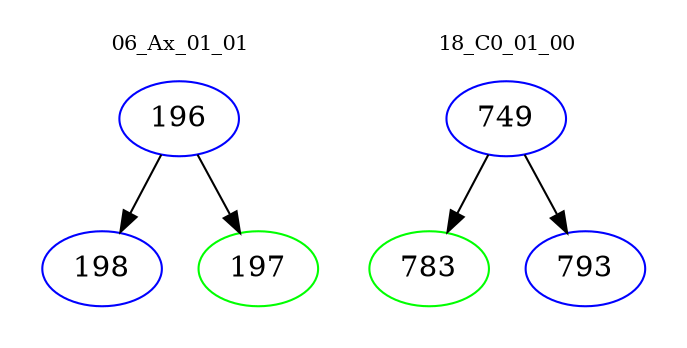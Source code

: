digraph{
subgraph cluster_0 {
color = white
label = "06_Ax_01_01";
fontsize=10;
T0_196 [label="196", color="blue"]
T0_196 -> T0_198 [color="black"]
T0_198 [label="198", color="blue"]
T0_196 -> T0_197 [color="black"]
T0_197 [label="197", color="green"]
}
subgraph cluster_1 {
color = white
label = "18_C0_01_00";
fontsize=10;
T1_749 [label="749", color="blue"]
T1_749 -> T1_783 [color="black"]
T1_783 [label="783", color="green"]
T1_749 -> T1_793 [color="black"]
T1_793 [label="793", color="blue"]
}
}
